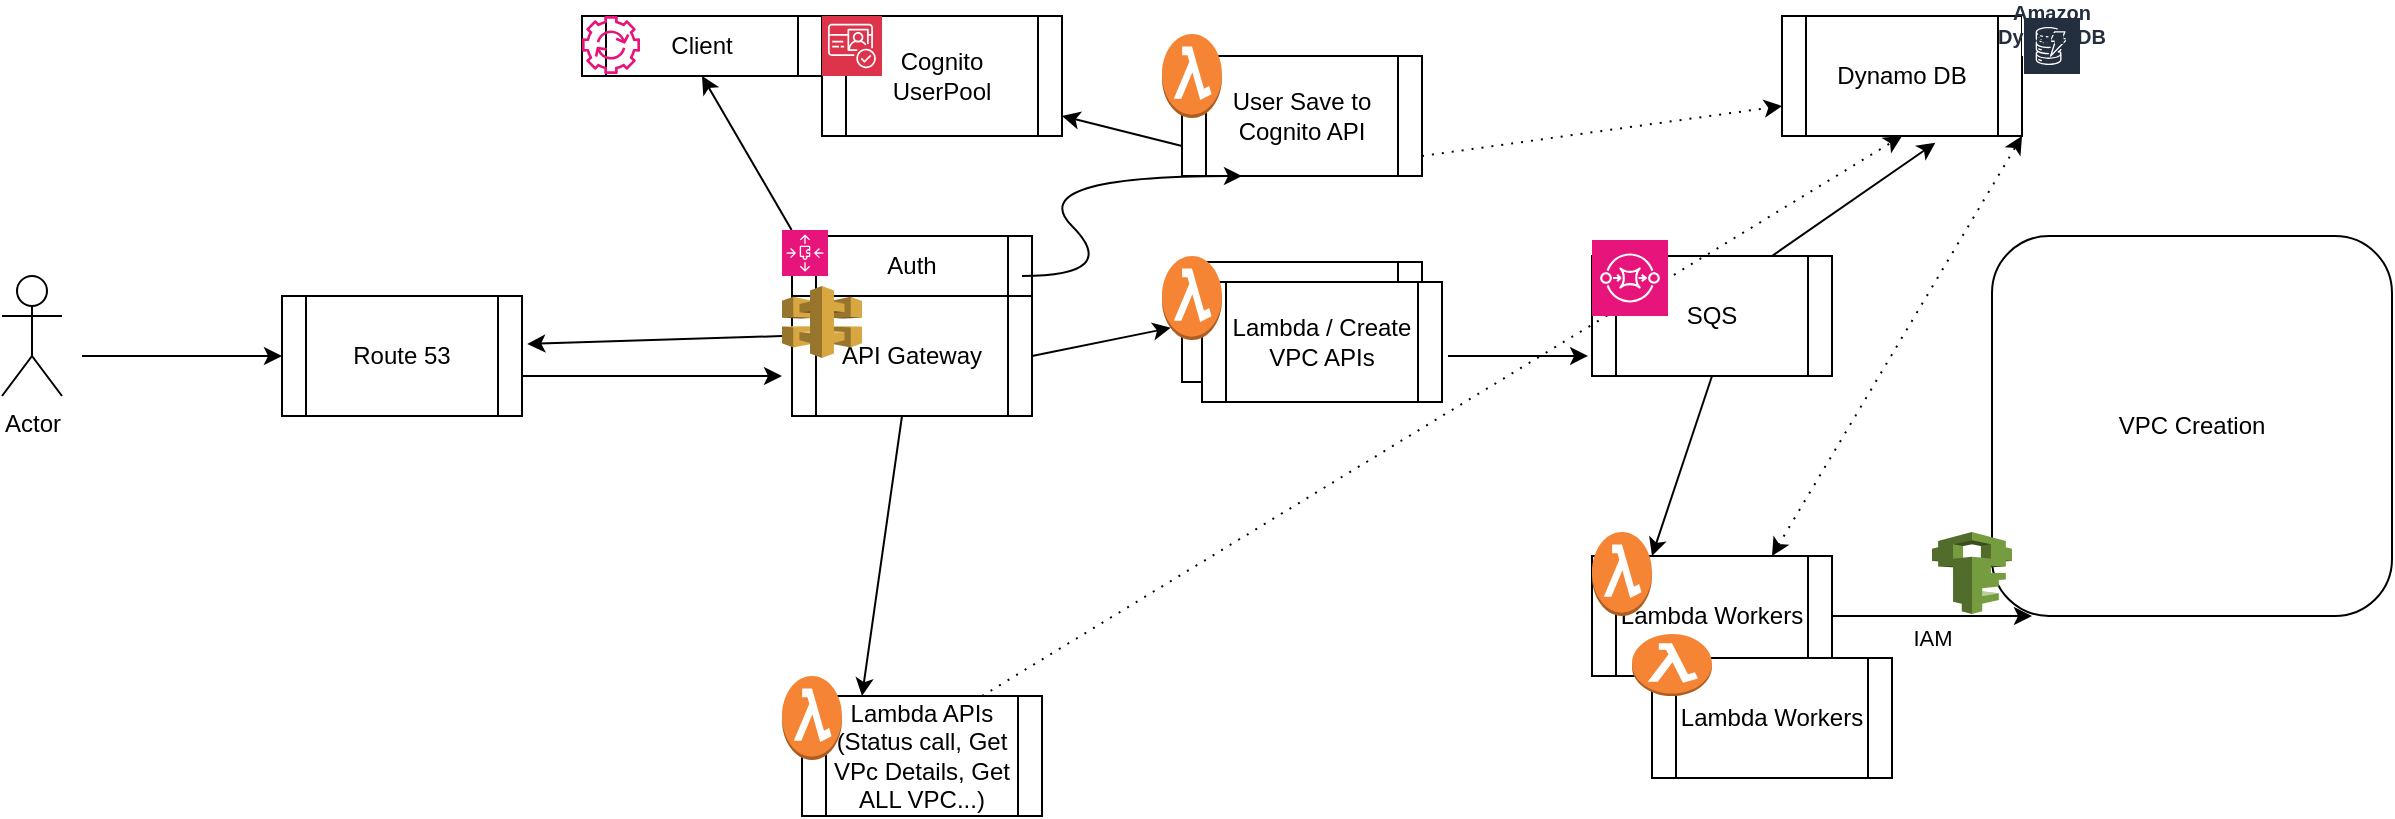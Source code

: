 <mxfile version="26.1.1">
  <diagram name="Page-1" id="TfF1Kc2FFxACs_qx59be">
    <mxGraphModel dx="794" dy="1592" grid="1" gridSize="10" guides="1" tooltips="1" connect="1" arrows="1" fold="1" page="1" pageScale="1" pageWidth="850" pageHeight="1100" math="0" shadow="0">
      <root>
        <mxCell id="0" />
        <mxCell id="1" parent="0" />
        <mxCell id="zN2flfh6cUc4hrgqBF50-1" value="Actor" style="shape=umlActor;verticalLabelPosition=bottom;verticalAlign=top;html=1;outlineConnect=0;" vertex="1" parent="1">
          <mxGeometry x="30" y="50" width="30" height="60" as="geometry" />
        </mxCell>
        <mxCell id="zN2flfh6cUc4hrgqBF50-2" value="Route 53" style="shape=process;whiteSpace=wrap;html=1;backgroundOutline=1;" vertex="1" parent="1">
          <mxGeometry x="170" y="60" width="120" height="60" as="geometry" />
        </mxCell>
        <mxCell id="zN2flfh6cUc4hrgqBF50-3" value="API Gateway" style="shape=process;whiteSpace=wrap;html=1;backgroundOutline=1;" vertex="1" parent="1">
          <mxGeometry x="425" y="60" width="120" height="60" as="geometry" />
        </mxCell>
        <mxCell id="zN2flfh6cUc4hrgqBF50-4" value="SQS" style="shape=process;whiteSpace=wrap;html=1;backgroundOutline=1;" vertex="1" parent="1">
          <mxGeometry x="825" y="40" width="120" height="60" as="geometry" />
        </mxCell>
        <mxCell id="zN2flfh6cUc4hrgqBF50-5" value="Lambda Workers" style="shape=process;whiteSpace=wrap;html=1;backgroundOutline=1;" vertex="1" parent="1">
          <mxGeometry x="825" y="190" width="120" height="60" as="geometry" />
        </mxCell>
        <mxCell id="zN2flfh6cUc4hrgqBF50-6" value="Lambda APIs (Status call, Get VPc Details, Get ALL VPC...)" style="shape=process;whiteSpace=wrap;html=1;backgroundOutline=1;" vertex="1" parent="1">
          <mxGeometry x="430" y="260" width="120" height="60" as="geometry" />
        </mxCell>
        <mxCell id="zN2flfh6cUc4hrgqBF50-8" value="" style="endArrow=classic;html=1;rounded=0;exitX=0.5;exitY=1;exitDx=0;exitDy=0;entryX=0.25;entryY=0;entryDx=0;entryDy=0;" edge="1" parent="1" source="zN2flfh6cUc4hrgqBF50-4" target="zN2flfh6cUc4hrgqBF50-5">
          <mxGeometry width="50" height="50" relative="1" as="geometry">
            <mxPoint x="735" y="120" as="sourcePoint" />
            <mxPoint x="825" y="230" as="targetPoint" />
          </mxGeometry>
        </mxCell>
        <mxCell id="zN2flfh6cUc4hrgqBF50-9" value="" style="endArrow=classic;html=1;rounded=0;entryX=0.25;entryY=0;entryDx=0;entryDy=0;" edge="1" parent="1" target="zN2flfh6cUc4hrgqBF50-6">
          <mxGeometry width="50" height="50" relative="1" as="geometry">
            <mxPoint x="480" y="120" as="sourcePoint" />
            <mxPoint x="530" y="70" as="targetPoint" />
          </mxGeometry>
        </mxCell>
        <mxCell id="zN2flfh6cUc4hrgqBF50-10" value="Dynamo DB" style="shape=process;whiteSpace=wrap;html=1;backgroundOutline=1;" vertex="1" parent="1">
          <mxGeometry x="920" y="-80" width="120" height="60" as="geometry" />
        </mxCell>
        <mxCell id="zN2flfh6cUc4hrgqBF50-11" value="" style="endArrow=classic;html=1;rounded=0;exitX=0.75;exitY=0;exitDx=0;exitDy=0;entryX=0.639;entryY=1.056;entryDx=0;entryDy=0;entryPerimeter=0;" edge="1" parent="1" source="zN2flfh6cUc4hrgqBF50-4" target="zN2flfh6cUc4hrgqBF50-10">
          <mxGeometry width="50" height="50" relative="1" as="geometry">
            <mxPoint x="720" y="30" as="sourcePoint" />
            <mxPoint x="770" y="-20" as="targetPoint" />
          </mxGeometry>
        </mxCell>
        <mxCell id="zN2flfh6cUc4hrgqBF50-12" value="" style="endArrow=classic;startArrow=classic;html=1;rounded=0;entryX=1;entryY=1;entryDx=0;entryDy=0;exitX=0.75;exitY=0;exitDx=0;exitDy=0;dashed=1;dashPattern=1 4;" edge="1" parent="1" source="zN2flfh6cUc4hrgqBF50-5" target="zN2flfh6cUc4hrgqBF50-10">
          <mxGeometry width="50" height="50" relative="1" as="geometry">
            <mxPoint x="740" y="190" as="sourcePoint" />
            <mxPoint x="790" y="140" as="targetPoint" />
          </mxGeometry>
        </mxCell>
        <mxCell id="zN2flfh6cUc4hrgqBF50-13" value="" style="endArrow=classic;html=1;rounded=0;entryX=0.5;entryY=1;entryDx=0;entryDy=0;dashed=1;dashPattern=1 4;" edge="1" parent="1" target="zN2flfh6cUc4hrgqBF50-10">
          <mxGeometry width="50" height="50" relative="1" as="geometry">
            <mxPoint x="520" y="260" as="sourcePoint" />
            <mxPoint x="570" y="210" as="targetPoint" />
          </mxGeometry>
        </mxCell>
        <mxCell id="zN2flfh6cUc4hrgqBF50-14" value="Cognito UserPool" style="shape=process;whiteSpace=wrap;html=1;backgroundOutline=1;" vertex="1" parent="1">
          <mxGeometry x="440" y="-80" width="120" height="60" as="geometry" />
        </mxCell>
        <mxCell id="zN2flfh6cUc4hrgqBF50-15" value="Client" style="shape=process;whiteSpace=wrap;html=1;backgroundOutline=1;" vertex="1" parent="1">
          <mxGeometry x="320" y="-80" width="120" height="30" as="geometry" />
        </mxCell>
        <mxCell id="zN2flfh6cUc4hrgqBF50-16" value="Auth" style="shape=process;whiteSpace=wrap;html=1;backgroundOutline=1;" vertex="1" parent="1">
          <mxGeometry x="425" y="30" width="120" height="30" as="geometry" />
        </mxCell>
        <mxCell id="zN2flfh6cUc4hrgqBF50-18" value="" style="endArrow=classic;html=1;rounded=0;entryX=0.5;entryY=1;entryDx=0;entryDy=0;" edge="1" parent="1" source="zN2flfh6cUc4hrgqBF50-47" target="zN2flfh6cUc4hrgqBF50-15">
          <mxGeometry width="50" height="50" relative="1" as="geometry">
            <mxPoint x="430" y="30" as="sourcePoint" />
            <mxPoint x="480" y="-20" as="targetPoint" />
          </mxGeometry>
        </mxCell>
        <mxCell id="zN2flfh6cUc4hrgqBF50-19" value="" style="endArrow=classic;html=1;rounded=0;entryX=0;entryY=0.5;entryDx=0;entryDy=0;" edge="1" parent="1" target="zN2flfh6cUc4hrgqBF50-2">
          <mxGeometry width="50" height="50" relative="1" as="geometry">
            <mxPoint x="70" y="90" as="sourcePoint" />
            <mxPoint x="120" y="40" as="targetPoint" />
          </mxGeometry>
        </mxCell>
        <mxCell id="zN2flfh6cUc4hrgqBF50-20" value="User Save to Cognito API" style="shape=process;whiteSpace=wrap;html=1;backgroundOutline=1;" vertex="1" parent="1">
          <mxGeometry x="620" y="-60" width="120" height="60" as="geometry" />
        </mxCell>
        <mxCell id="zN2flfh6cUc4hrgqBF50-23" value="" style="endArrow=classic;html=1;rounded=0;" edge="1" parent="1">
          <mxGeometry width="50" height="50" relative="1" as="geometry">
            <mxPoint x="290" y="100" as="sourcePoint" />
            <mxPoint x="420" y="100" as="targetPoint" />
          </mxGeometry>
        </mxCell>
        <mxCell id="zN2flfh6cUc4hrgqBF50-24" value="" style="curved=1;endArrow=classic;html=1;rounded=0;entryX=0.25;entryY=1;entryDx=0;entryDy=0;" edge="1" parent="1" target="zN2flfh6cUc4hrgqBF50-20">
          <mxGeometry width="50" height="50" relative="1" as="geometry">
            <mxPoint x="540" y="50" as="sourcePoint" />
            <mxPoint x="590" as="targetPoint" />
            <Array as="points">
              <mxPoint x="590" y="50" />
              <mxPoint x="540" />
            </Array>
          </mxGeometry>
        </mxCell>
        <mxCell id="zN2flfh6cUc4hrgqBF50-25" value="" style="endArrow=classic;html=1;rounded=0;entryX=1.022;entryY=0.4;entryDx=0;entryDy=0;entryPerimeter=0;" edge="1" parent="1" target="zN2flfh6cUc4hrgqBF50-2">
          <mxGeometry width="50" height="50" relative="1" as="geometry">
            <mxPoint x="420" y="80" as="sourcePoint" />
            <mxPoint x="300" y="70" as="targetPoint" />
          </mxGeometry>
        </mxCell>
        <mxCell id="zN2flfh6cUc4hrgqBF50-26" value="VPC Creation" style="rounded=1;whiteSpace=wrap;html=1;" vertex="1" parent="1">
          <mxGeometry x="1025" y="30" width="200" height="190" as="geometry" />
        </mxCell>
        <mxCell id="zN2flfh6cUc4hrgqBF50-27" value="" style="outlineConnect=0;dashed=0;verticalLabelPosition=bottom;verticalAlign=top;align=center;html=1;shape=mxgraph.aws3.iam;fillColor=#759C3E;gradientColor=none;" vertex="1" parent="1">
          <mxGeometry x="995" y="178" width="40" height="41" as="geometry" />
        </mxCell>
        <mxCell id="zN2flfh6cUc4hrgqBF50-36" value="" style="endArrow=classic;html=1;rounded=0;" edge="1" parent="1" source="zN2flfh6cUc4hrgqBF50-5">
          <mxGeometry relative="1" as="geometry">
            <mxPoint x="945" y="220" as="sourcePoint" />
            <mxPoint x="1045" y="220" as="targetPoint" />
          </mxGeometry>
        </mxCell>
        <mxCell id="zN2flfh6cUc4hrgqBF50-37" value="IAM" style="edgeLabel;resizable=0;html=1;;align=center;verticalAlign=middle;" connectable="0" vertex="1" parent="zN2flfh6cUc4hrgqBF50-36">
          <mxGeometry relative="1" as="geometry">
            <mxPoint y="11" as="offset" />
          </mxGeometry>
        </mxCell>
        <mxCell id="zN2flfh6cUc4hrgqBF50-40" value="" style="sketch=0;points=[[0,0,0],[0.25,0,0],[0.5,0,0],[0.75,0,0],[1,0,0],[0,1,0],[0.25,1,0],[0.5,1,0],[0.75,1,0],[1,1,0],[0,0.25,0],[0,0.5,0],[0,0.75,0],[1,0.25,0],[1,0.5,0],[1,0.75,0]];outlineConnect=0;fontColor=#232F3E;fillColor=#E7157B;strokeColor=#ffffff;dashed=0;verticalLabelPosition=bottom;verticalAlign=top;align=center;html=1;fontSize=12;fontStyle=0;aspect=fixed;shape=mxgraph.aws4.resourceIcon;resIcon=mxgraph.aws4.sqs;" vertex="1" parent="1">
          <mxGeometry x="825" y="32" width="38" height="38" as="geometry" />
        </mxCell>
        <mxCell id="zN2flfh6cUc4hrgqBF50-41" value="" style="outlineConnect=0;dashed=0;verticalLabelPosition=bottom;verticalAlign=top;align=center;html=1;shape=mxgraph.aws3.lambda_function;fillColor=#F58534;gradientColor=none;" vertex="1" parent="1">
          <mxGeometry x="825" y="178" width="30" height="42" as="geometry" />
        </mxCell>
        <mxCell id="zN2flfh6cUc4hrgqBF50-42" value="" style="outlineConnect=0;dashed=0;verticalLabelPosition=bottom;verticalAlign=top;align=center;html=1;shape=mxgraph.aws3.lambda_function;fillColor=#F58534;gradientColor=none;" vertex="1" parent="1">
          <mxGeometry x="420" y="250" width="30" height="42" as="geometry" />
        </mxCell>
        <mxCell id="zN2flfh6cUc4hrgqBF50-43" value="Lambda Workers" style="shape=process;whiteSpace=wrap;html=1;backgroundOutline=1;" vertex="1" parent="1">
          <mxGeometry x="855" y="241" width="120" height="60" as="geometry" />
        </mxCell>
        <mxCell id="zN2flfh6cUc4hrgqBF50-44" value="" style="outlineConnect=0;dashed=0;verticalLabelPosition=bottom;verticalAlign=top;align=center;html=1;shape=mxgraph.aws3.lambda_function;fillColor=#F58534;gradientColor=none;" vertex="1" parent="1">
          <mxGeometry x="845" y="229" width="40" height="31" as="geometry" />
        </mxCell>
        <mxCell id="zN2flfh6cUc4hrgqBF50-45" value="" style="outlineConnect=0;dashed=0;verticalLabelPosition=bottom;verticalAlign=top;align=center;html=1;shape=mxgraph.aws3.api_gateway;fillColor=#D9A741;gradientColor=none;" vertex="1" parent="1">
          <mxGeometry x="420" y="55" width="40" height="36" as="geometry" />
        </mxCell>
        <mxCell id="zN2flfh6cUc4hrgqBF50-46" value="" style="endArrow=classic;html=1;rounded=0;entryX=0.5;entryY=1;entryDx=0;entryDy=0;" edge="1" parent="1" target="zN2flfh6cUc4hrgqBF50-47">
          <mxGeometry width="50" height="50" relative="1" as="geometry">
            <mxPoint x="430" y="30" as="sourcePoint" />
            <mxPoint x="380" y="-50" as="targetPoint" />
          </mxGeometry>
        </mxCell>
        <mxCell id="zN2flfh6cUc4hrgqBF50-47" value="" style="sketch=0;points=[[0,0,0],[0.25,0,0],[0.5,0,0],[0.75,0,0],[1,0,0],[0,1,0],[0.25,1,0],[0.5,1,0],[0.75,1,0],[1,1,0],[0,0.25,0],[0,0.5,0],[0,0.75,0],[1,0.25,0],[1,0.5,0],[1,0.75,0]];points=[[0,0,0],[0.25,0,0],[0.5,0,0],[0.75,0,0],[1,0,0],[0,1,0],[0.25,1,0],[0.5,1,0],[0.75,1,0],[1,1,0],[0,0.25,0],[0,0.5,0],[0,0.75,0],[1,0.25,0],[1,0.5,0],[1,0.75,0]];outlineConnect=0;fontColor=#232F3E;fillColor=#E7157B;strokeColor=#ffffff;dashed=0;verticalLabelPosition=bottom;verticalAlign=top;align=center;html=1;fontSize=12;fontStyle=0;aspect=fixed;shape=mxgraph.aws4.resourceIcon;resIcon=mxgraph.aws4.application_auto_scaling;" vertex="1" parent="1">
          <mxGeometry x="420" y="27" width="23" height="23" as="geometry" />
        </mxCell>
        <mxCell id="zN2flfh6cUc4hrgqBF50-48" value="" style="sketch=0;points=[[0,0,0],[0.25,0,0],[0.5,0,0],[0.75,0,0],[1,0,0],[0,1,0],[0.25,1,0],[0.5,1,0],[0.75,1,0],[1,1,0],[0,0.25,0],[0,0.5,0],[0,0.75,0],[1,0.25,0],[1,0.5,0],[1,0.75,0]];outlineConnect=0;fontColor=#232F3E;fillColor=#DD344C;strokeColor=#ffffff;dashed=0;verticalLabelPosition=bottom;verticalAlign=top;align=center;html=1;fontSize=12;fontStyle=0;aspect=fixed;shape=mxgraph.aws4.resourceIcon;resIcon=mxgraph.aws4.cognito;" vertex="1" parent="1">
          <mxGeometry x="440" y="-80" width="30" height="30" as="geometry" />
        </mxCell>
        <mxCell id="zN2flfh6cUc4hrgqBF50-49" value="" style="sketch=0;outlineConnect=0;fontColor=#232F3E;gradientColor=none;fillColor=#E7157B;strokeColor=none;dashed=0;verticalLabelPosition=bottom;verticalAlign=top;align=center;html=1;fontSize=12;fontStyle=0;aspect=fixed;pointerEvents=1;shape=mxgraph.aws4.automation;" vertex="1" parent="1">
          <mxGeometry x="320" y="-80" width="29" height="29" as="geometry" />
        </mxCell>
        <mxCell id="zN2flfh6cUc4hrgqBF50-50" value="Amazon DynamoDB" style="sketch=0;outlineConnect=0;fontColor=#232F3E;gradientColor=none;strokeColor=#ffffff;fillColor=#232F3E;dashed=0;verticalLabelPosition=middle;verticalAlign=bottom;align=center;html=1;whiteSpace=wrap;fontSize=10;fontStyle=1;spacing=3;shape=mxgraph.aws4.productIcon;prIcon=mxgraph.aws4.dynamodb;" vertex="1" parent="1">
          <mxGeometry x="1040" y="-80" width="30" height="20" as="geometry" />
        </mxCell>
        <mxCell id="zN2flfh6cUc4hrgqBF50-52" value="" style="shape=process;whiteSpace=wrap;html=1;backgroundOutline=1;" vertex="1" parent="1">
          <mxGeometry x="620" y="43" width="120" height="60" as="geometry" />
        </mxCell>
        <mxCell id="zN2flfh6cUc4hrgqBF50-53" value="Lambda / Create VPC APIs" style="shape=process;whiteSpace=wrap;html=1;backgroundOutline=1;" vertex="1" parent="1">
          <mxGeometry x="630" y="53" width="120" height="60" as="geometry" />
        </mxCell>
        <mxCell id="zN2flfh6cUc4hrgqBF50-54" value="" style="outlineConnect=0;dashed=0;verticalLabelPosition=bottom;verticalAlign=top;align=center;html=1;shape=mxgraph.aws3.lambda_function;fillColor=#F58534;gradientColor=none;" vertex="1" parent="1">
          <mxGeometry x="610" y="40" width="30" height="42" as="geometry" />
        </mxCell>
        <mxCell id="zN2flfh6cUc4hrgqBF50-56" value="" style="outlineConnect=0;dashed=0;verticalLabelPosition=bottom;verticalAlign=top;align=center;html=1;shape=mxgraph.aws3.lambda_function;fillColor=#F58534;gradientColor=none;" vertex="1" parent="1">
          <mxGeometry x="610" y="-71" width="30" height="42" as="geometry" />
        </mxCell>
        <mxCell id="zN2flfh6cUc4hrgqBF50-59" value="" style="endArrow=classic;html=1;rounded=0;exitX=0;exitY=0.75;exitDx=0;exitDy=0;" edge="1" parent="1" source="zN2flfh6cUc4hrgqBF50-20">
          <mxGeometry width="50" height="50" relative="1" as="geometry">
            <mxPoint x="510" y="20" as="sourcePoint" />
            <mxPoint x="560" y="-30" as="targetPoint" />
          </mxGeometry>
        </mxCell>
        <mxCell id="zN2flfh6cUc4hrgqBF50-60" value="" style="endArrow=classic;html=1;rounded=0;entryX=0;entryY=0.75;entryDx=0;entryDy=0;dashed=1;dashPattern=1 4;" edge="1" parent="1" target="zN2flfh6cUc4hrgqBF50-10">
          <mxGeometry width="50" height="50" relative="1" as="geometry">
            <mxPoint x="740" y="-10" as="sourcePoint" />
            <mxPoint x="790" y="-60" as="targetPoint" />
          </mxGeometry>
        </mxCell>
        <mxCell id="zN2flfh6cUc4hrgqBF50-61" value="" style="endArrow=classic;html=1;rounded=0;entryX=0.145;entryY=0.855;entryDx=0;entryDy=0;entryPerimeter=0;exitX=1;exitY=0.5;exitDx=0;exitDy=0;" edge="1" parent="1" source="zN2flfh6cUc4hrgqBF50-3" target="zN2flfh6cUc4hrgqBF50-54">
          <mxGeometry width="50" height="50" relative="1" as="geometry">
            <mxPoint x="560" y="80" as="sourcePoint" />
            <mxPoint x="590" y="30" as="targetPoint" />
          </mxGeometry>
        </mxCell>
        <mxCell id="zN2flfh6cUc4hrgqBF50-63" value="" style="endArrow=classic;html=1;rounded=0;entryX=0.042;entryY=0.833;entryDx=0;entryDy=0;entryPerimeter=0;" edge="1" parent="1">
          <mxGeometry width="50" height="50" relative="1" as="geometry">
            <mxPoint x="753" y="90" as="sourcePoint" />
            <mxPoint x="823.04" y="89.98" as="targetPoint" />
          </mxGeometry>
        </mxCell>
      </root>
    </mxGraphModel>
  </diagram>
</mxfile>
